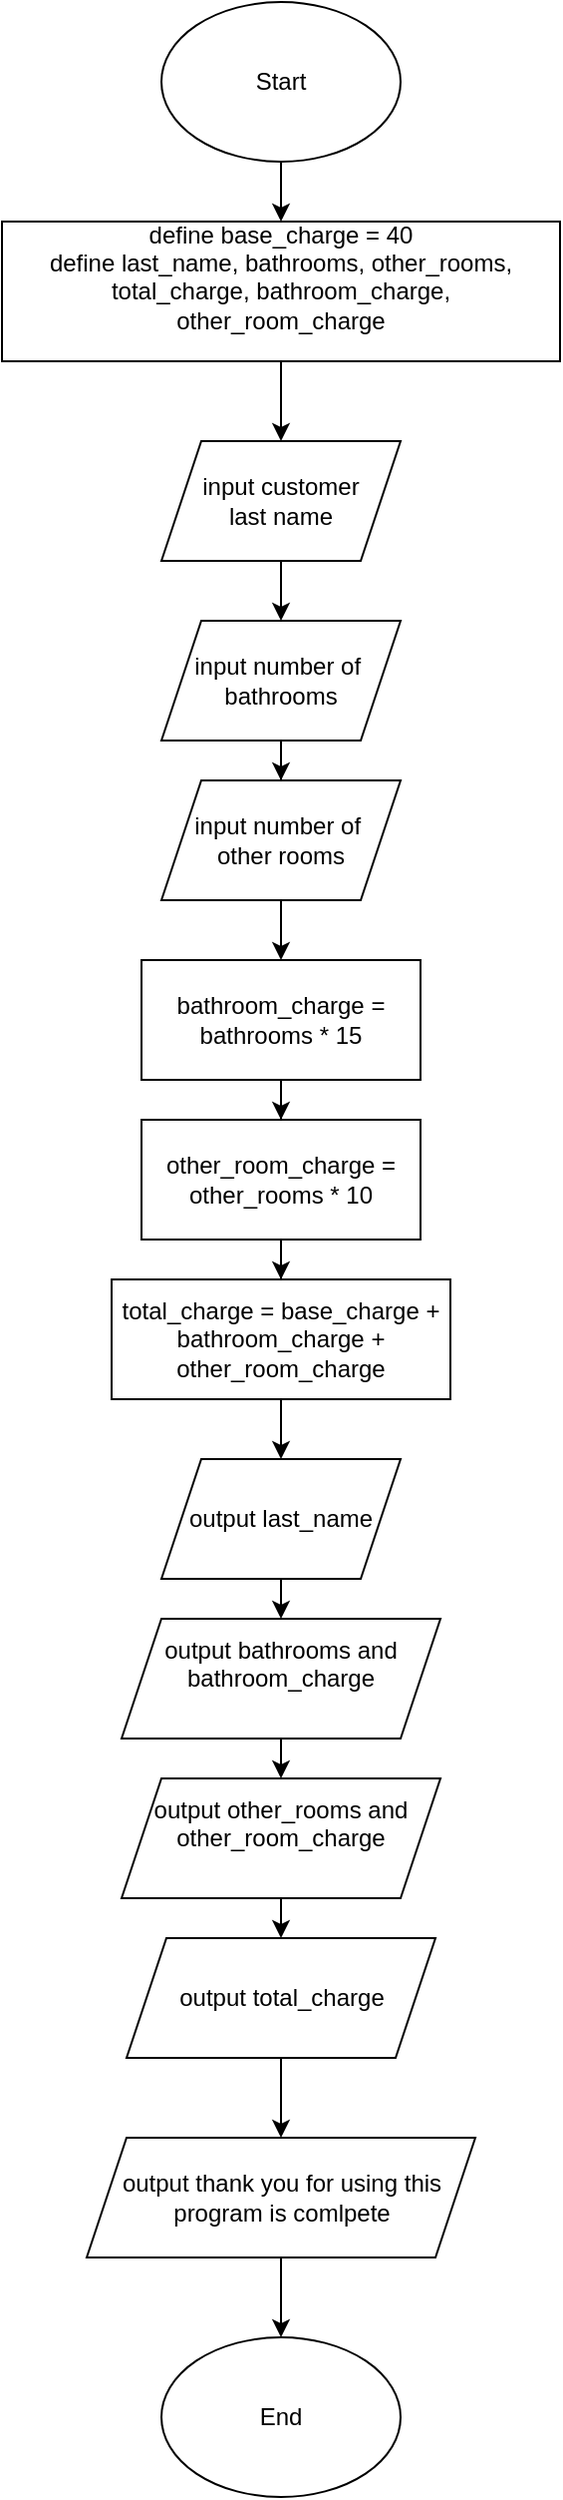 <mxfile version="24.7.8">
  <diagram name="Page-1" id="zu0PaA-yBDCTotMkT-7_">
    <mxGraphModel dx="2049" dy="1220" grid="1" gridSize="10" guides="1" tooltips="1" connect="1" arrows="1" fold="1" page="1" pageScale="1" pageWidth="850" pageHeight="1100" math="0" shadow="0">
      <root>
        <mxCell id="0" />
        <mxCell id="1" parent="0" />
        <mxCell id="TLXZq2Nrj48g6l3Oza4Y-12" style="edgeStyle=orthogonalEdgeStyle;rounded=0;orthogonalLoop=1;jettySize=auto;html=1;entryX=0.5;entryY=0;entryDx=0;entryDy=0;" edge="1" parent="1" source="TLXZq2Nrj48g6l3Oza4Y-1" target="TLXZq2Nrj48g6l3Oza4Y-10">
          <mxGeometry relative="1" as="geometry" />
        </mxCell>
        <mxCell id="TLXZq2Nrj48g6l3Oza4Y-1" value="Start" style="ellipse;whiteSpace=wrap;html=1;" vertex="1" parent="1">
          <mxGeometry x="340" y="30" width="120" height="80" as="geometry" />
        </mxCell>
        <mxCell id="TLXZq2Nrj48g6l3Oza4Y-2" value="End" style="ellipse;whiteSpace=wrap;html=1;" vertex="1" parent="1">
          <mxGeometry x="340" y="1200" width="120" height="80" as="geometry" />
        </mxCell>
        <mxCell id="TLXZq2Nrj48g6l3Oza4Y-6" style="edgeStyle=orthogonalEdgeStyle;rounded=0;orthogonalLoop=1;jettySize=auto;html=1;entryX=0.5;entryY=0;entryDx=0;entryDy=0;" edge="1" parent="1" source="TLXZq2Nrj48g6l3Oza4Y-3" target="TLXZq2Nrj48g6l3Oza4Y-4">
          <mxGeometry relative="1" as="geometry" />
        </mxCell>
        <mxCell id="TLXZq2Nrj48g6l3Oza4Y-3" value="input customer&lt;div&gt;last name&lt;/div&gt;" style="shape=parallelogram;perimeter=parallelogramPerimeter;whiteSpace=wrap;html=1;fixedSize=1;" vertex="1" parent="1">
          <mxGeometry x="340" y="250" width="120" height="60" as="geometry" />
        </mxCell>
        <mxCell id="TLXZq2Nrj48g6l3Oza4Y-7" style="edgeStyle=orthogonalEdgeStyle;rounded=0;orthogonalLoop=1;jettySize=auto;html=1;" edge="1" parent="1" source="TLXZq2Nrj48g6l3Oza4Y-4" target="TLXZq2Nrj48g6l3Oza4Y-5">
          <mxGeometry relative="1" as="geometry" />
        </mxCell>
        <mxCell id="TLXZq2Nrj48g6l3Oza4Y-4" value="input number of&amp;nbsp;&lt;div&gt;bathrooms&lt;/div&gt;" style="shape=parallelogram;perimeter=parallelogramPerimeter;whiteSpace=wrap;html=1;fixedSize=1;" vertex="1" parent="1">
          <mxGeometry x="340" y="340" width="120" height="60" as="geometry" />
        </mxCell>
        <mxCell id="TLXZq2Nrj48g6l3Oza4Y-27" style="edgeStyle=orthogonalEdgeStyle;rounded=0;orthogonalLoop=1;jettySize=auto;html=1;entryX=0.5;entryY=0;entryDx=0;entryDy=0;" edge="1" parent="1" source="TLXZq2Nrj48g6l3Oza4Y-5" target="TLXZq2Nrj48g6l3Oza4Y-17">
          <mxGeometry relative="1" as="geometry" />
        </mxCell>
        <mxCell id="TLXZq2Nrj48g6l3Oza4Y-5" value="input number of&amp;nbsp;&lt;div&gt;other rooms&lt;/div&gt;" style="shape=parallelogram;perimeter=parallelogramPerimeter;whiteSpace=wrap;html=1;fixedSize=1;" vertex="1" parent="1">
          <mxGeometry x="340" y="420" width="120" height="60" as="geometry" />
        </mxCell>
        <mxCell id="TLXZq2Nrj48g6l3Oza4Y-13" style="edgeStyle=orthogonalEdgeStyle;rounded=0;orthogonalLoop=1;jettySize=auto;html=1;entryX=0.5;entryY=0;entryDx=0;entryDy=0;" edge="1" parent="1" source="TLXZq2Nrj48g6l3Oza4Y-10" target="TLXZq2Nrj48g6l3Oza4Y-3">
          <mxGeometry relative="1" as="geometry" />
        </mxCell>
        <mxCell id="TLXZq2Nrj48g6l3Oza4Y-10" value="define base_charge = 40&lt;div&gt;define last_name, bathrooms, other_rooms, total_charge, bathroom_charge, other_room_charge&lt;/div&gt;&lt;div&gt;&lt;br&gt;&lt;/div&gt;" style="rounded=0;whiteSpace=wrap;html=1;" vertex="1" parent="1">
          <mxGeometry x="260" y="140" width="280" height="70" as="geometry" />
        </mxCell>
        <mxCell id="TLXZq2Nrj48g6l3Oza4Y-30" style="edgeStyle=orthogonalEdgeStyle;rounded=0;orthogonalLoop=1;jettySize=auto;html=1;entryX=0.5;entryY=0;entryDx=0;entryDy=0;" edge="1" parent="1" source="TLXZq2Nrj48g6l3Oza4Y-14" target="TLXZq2Nrj48g6l3Oza4Y-20">
          <mxGeometry relative="1" as="geometry" />
        </mxCell>
        <mxCell id="TLXZq2Nrj48g6l3Oza4Y-14" value="total_charge = base_charge + bathroom_charge + other_room_charge" style="rounded=0;whiteSpace=wrap;html=1;" vertex="1" parent="1">
          <mxGeometry x="315" y="670" width="170" height="60" as="geometry" />
        </mxCell>
        <mxCell id="TLXZq2Nrj48g6l3Oza4Y-38" style="edgeStyle=orthogonalEdgeStyle;rounded=0;orthogonalLoop=1;jettySize=auto;html=1;exitX=0.5;exitY=1;exitDx=0;exitDy=0;entryX=0.5;entryY=0;entryDx=0;entryDy=0;" edge="1" parent="1" source="TLXZq2Nrj48g6l3Oza4Y-16" target="TLXZq2Nrj48g6l3Oza4Y-35">
          <mxGeometry relative="1" as="geometry" />
        </mxCell>
        <mxCell id="TLXZq2Nrj48g6l3Oza4Y-16" value="&lt;div&gt;&lt;span style=&quot;background-color: initial;&quot;&gt;output total_charge&lt;/span&gt;&lt;br&gt;&lt;/div&gt;" style="shape=parallelogram;perimeter=parallelogramPerimeter;whiteSpace=wrap;html=1;fixedSize=1;" vertex="1" parent="1">
          <mxGeometry x="322.5" y="1000" width="155" height="60" as="geometry" />
        </mxCell>
        <mxCell id="TLXZq2Nrj48g6l3Oza4Y-28" style="edgeStyle=orthogonalEdgeStyle;rounded=0;orthogonalLoop=1;jettySize=auto;html=1;entryX=0.5;entryY=0;entryDx=0;entryDy=0;" edge="1" parent="1" source="TLXZq2Nrj48g6l3Oza4Y-17" target="TLXZq2Nrj48g6l3Oza4Y-18">
          <mxGeometry relative="1" as="geometry" />
        </mxCell>
        <mxCell id="TLXZq2Nrj48g6l3Oza4Y-17" value="bathroom_charge = bathrooms * 15" style="rounded=0;whiteSpace=wrap;html=1;" vertex="1" parent="1">
          <mxGeometry x="330" y="510" width="140" height="60" as="geometry" />
        </mxCell>
        <mxCell id="TLXZq2Nrj48g6l3Oza4Y-29" style="edgeStyle=orthogonalEdgeStyle;rounded=0;orthogonalLoop=1;jettySize=auto;html=1;entryX=0.5;entryY=0;entryDx=0;entryDy=0;" edge="1" parent="1" source="TLXZq2Nrj48g6l3Oza4Y-18" target="TLXZq2Nrj48g6l3Oza4Y-14">
          <mxGeometry relative="1" as="geometry" />
        </mxCell>
        <mxCell id="TLXZq2Nrj48g6l3Oza4Y-18" value="other_room_charge = other_rooms * 10" style="rounded=0;whiteSpace=wrap;html=1;" vertex="1" parent="1">
          <mxGeometry x="330" y="590" width="140" height="60" as="geometry" />
        </mxCell>
        <mxCell id="TLXZq2Nrj48g6l3Oza4Y-31" style="edgeStyle=orthogonalEdgeStyle;rounded=0;orthogonalLoop=1;jettySize=auto;html=1;exitX=0.5;exitY=1;exitDx=0;exitDy=0;entryX=0.5;entryY=0;entryDx=0;entryDy=0;" edge="1" parent="1" source="TLXZq2Nrj48g6l3Oza4Y-20" target="TLXZq2Nrj48g6l3Oza4Y-21">
          <mxGeometry relative="1" as="geometry" />
        </mxCell>
        <mxCell id="TLXZq2Nrj48g6l3Oza4Y-20" value="output last_name" style="shape=parallelogram;perimeter=parallelogramPerimeter;whiteSpace=wrap;html=1;fixedSize=1;" vertex="1" parent="1">
          <mxGeometry x="340" y="760" width="120" height="60" as="geometry" />
        </mxCell>
        <mxCell id="TLXZq2Nrj48g6l3Oza4Y-32" style="edgeStyle=orthogonalEdgeStyle;rounded=0;orthogonalLoop=1;jettySize=auto;html=1;exitX=0.5;exitY=1;exitDx=0;exitDy=0;entryX=0.5;entryY=0;entryDx=0;entryDy=0;" edge="1" parent="1" source="TLXZq2Nrj48g6l3Oza4Y-21" target="TLXZq2Nrj48g6l3Oza4Y-23">
          <mxGeometry relative="1" as="geometry" />
        </mxCell>
        <mxCell id="TLXZq2Nrj48g6l3Oza4Y-21" value="output bathrooms and bathroom_charge&lt;div&gt;&lt;br&gt;&lt;/div&gt;" style="shape=parallelogram;perimeter=parallelogramPerimeter;whiteSpace=wrap;html=1;fixedSize=1;" vertex="1" parent="1">
          <mxGeometry x="320" y="840" width="160" height="60" as="geometry" />
        </mxCell>
        <mxCell id="TLXZq2Nrj48g6l3Oza4Y-33" style="edgeStyle=orthogonalEdgeStyle;rounded=0;orthogonalLoop=1;jettySize=auto;html=1;exitX=0.5;exitY=1;exitDx=0;exitDy=0;entryX=0.5;entryY=0;entryDx=0;entryDy=0;" edge="1" parent="1" source="TLXZq2Nrj48g6l3Oza4Y-23" target="TLXZq2Nrj48g6l3Oza4Y-16">
          <mxGeometry relative="1" as="geometry" />
        </mxCell>
        <mxCell id="TLXZq2Nrj48g6l3Oza4Y-23" value="&lt;div&gt;&lt;div&gt;output other_rooms and other_room_charge&lt;/div&gt;&lt;/div&gt;&lt;div&gt;&lt;br&gt;&lt;/div&gt;" style="shape=parallelogram;perimeter=parallelogramPerimeter;whiteSpace=wrap;html=1;fixedSize=1;" vertex="1" parent="1">
          <mxGeometry x="320" y="920" width="160" height="60" as="geometry" />
        </mxCell>
        <mxCell id="TLXZq2Nrj48g6l3Oza4Y-39" style="edgeStyle=orthogonalEdgeStyle;rounded=0;orthogonalLoop=1;jettySize=auto;html=1;exitX=0.5;exitY=1;exitDx=0;exitDy=0;entryX=0.5;entryY=0;entryDx=0;entryDy=0;" edge="1" parent="1" source="TLXZq2Nrj48g6l3Oza4Y-35" target="TLXZq2Nrj48g6l3Oza4Y-2">
          <mxGeometry relative="1" as="geometry" />
        </mxCell>
        <mxCell id="TLXZq2Nrj48g6l3Oza4Y-35" value="&lt;div&gt;&lt;span style=&quot;background-color: initial;&quot;&gt;output thank you for using this program is comlpete&lt;/span&gt;&lt;br&gt;&lt;/div&gt;" style="shape=parallelogram;perimeter=parallelogramPerimeter;whiteSpace=wrap;html=1;fixedSize=1;" vertex="1" parent="1">
          <mxGeometry x="302.5" y="1100" width="195" height="60" as="geometry" />
        </mxCell>
      </root>
    </mxGraphModel>
  </diagram>
</mxfile>
